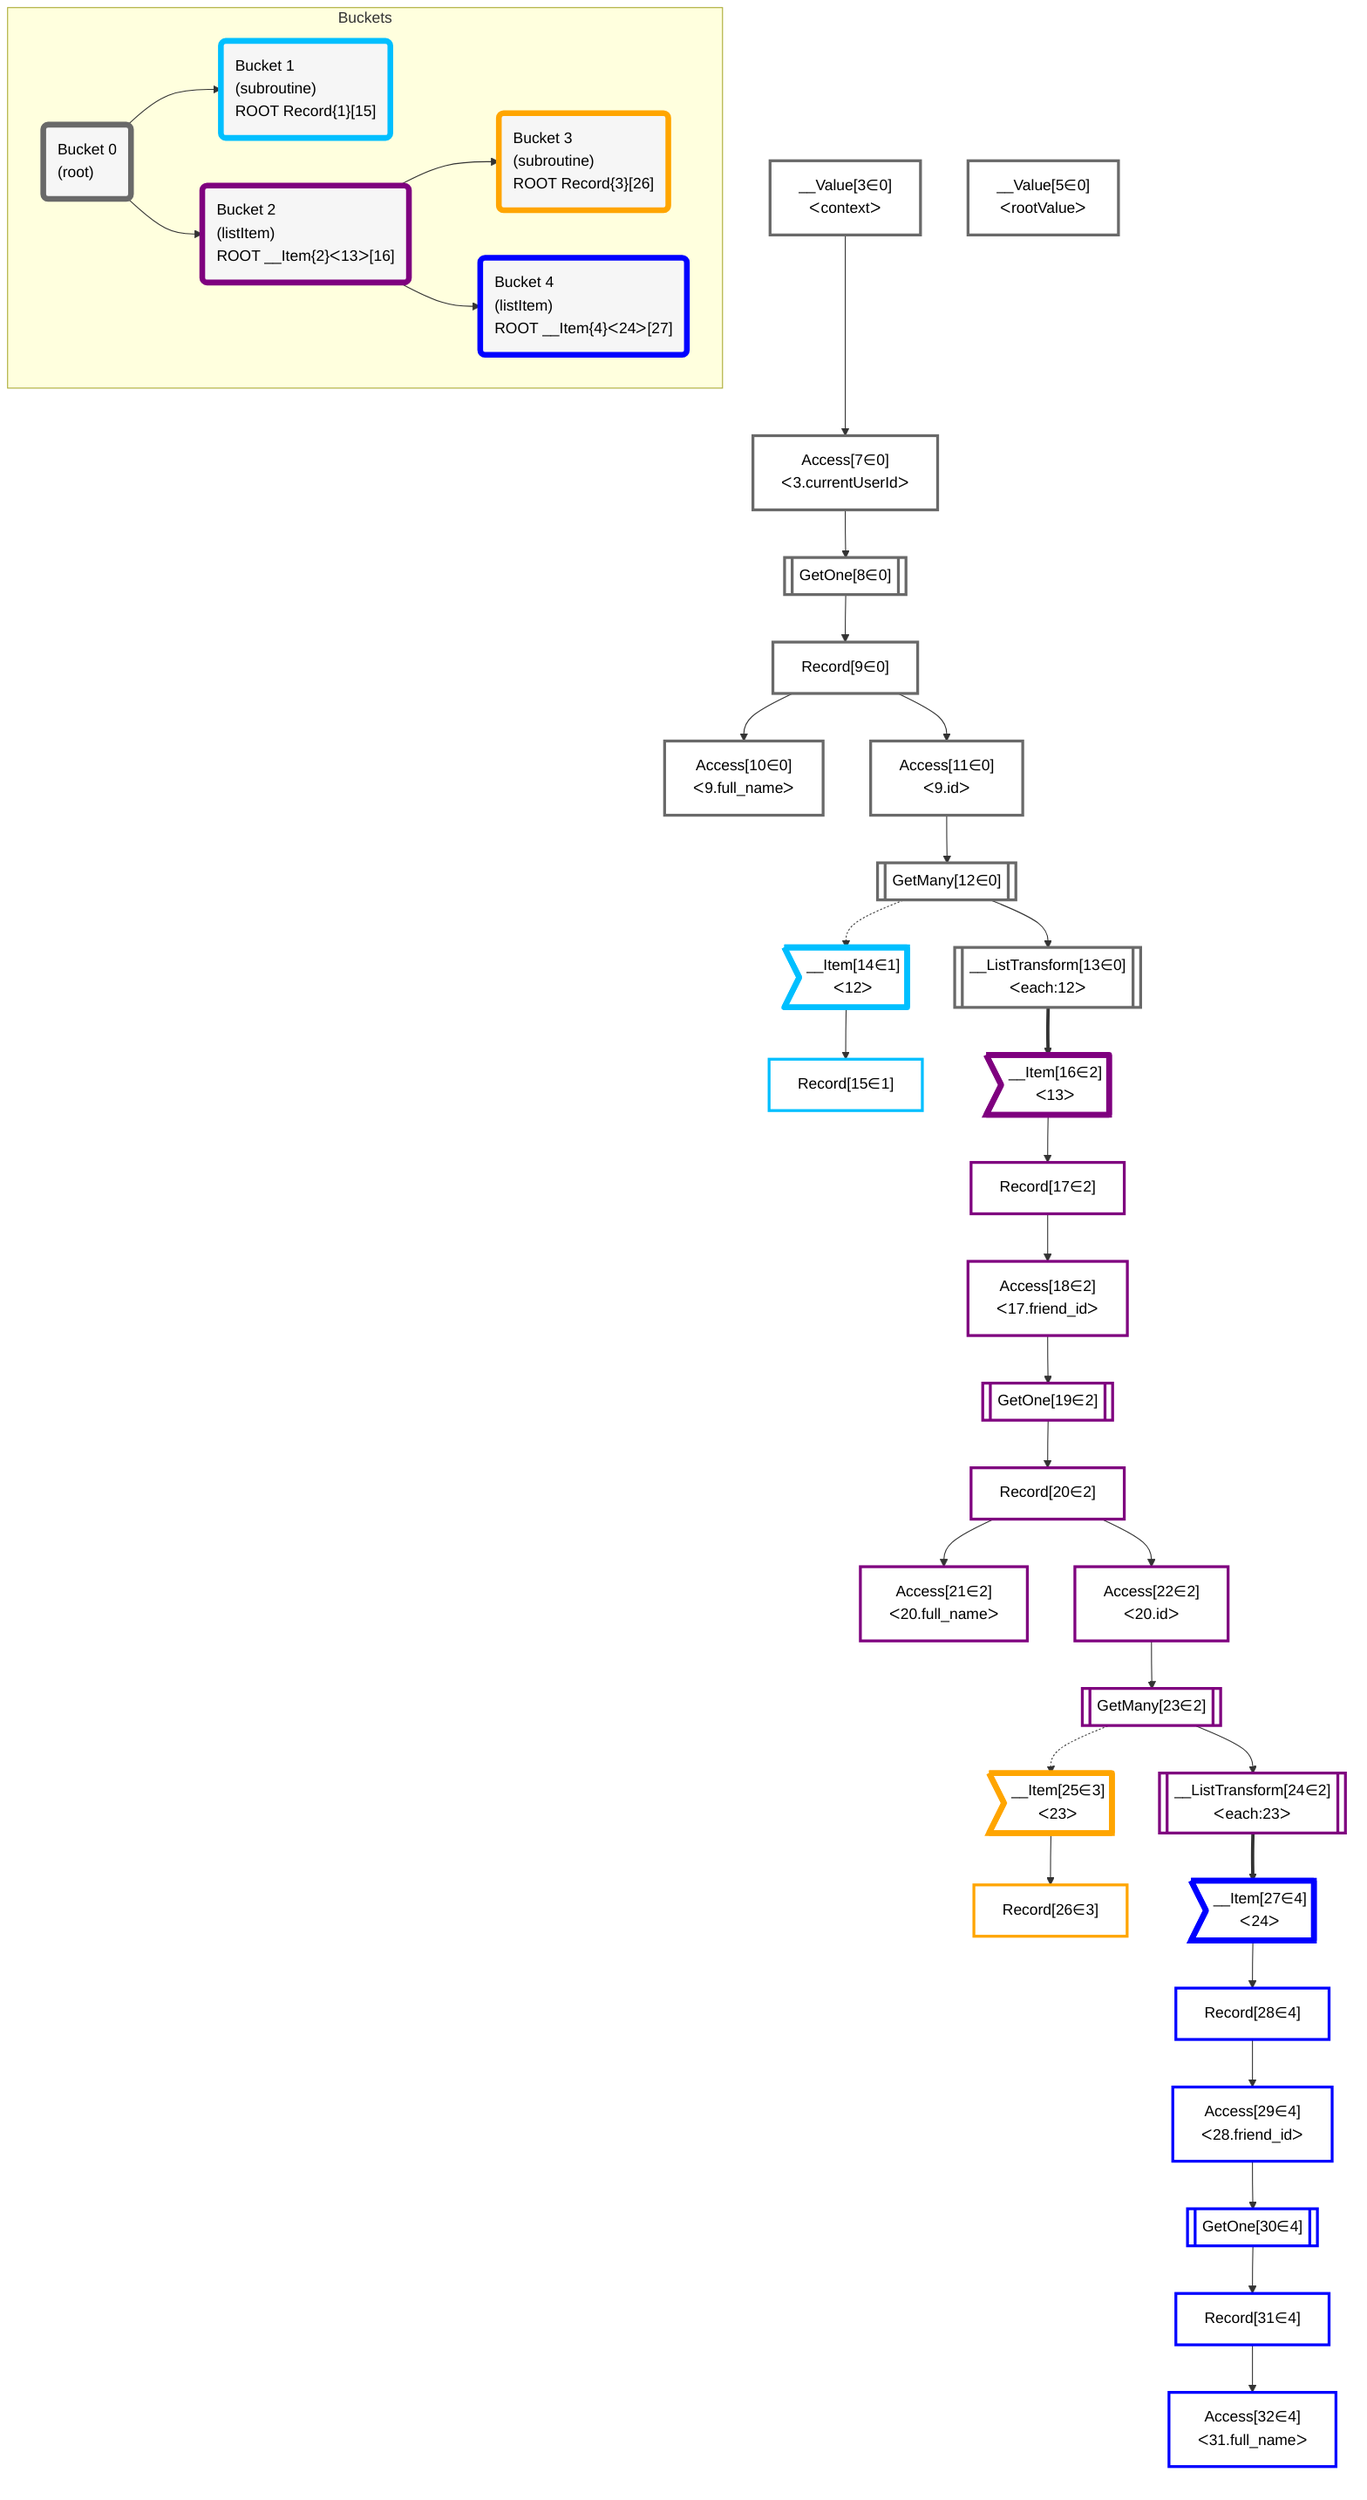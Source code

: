 flowchart TD
    classDef path fill:#eee,stroke:#000,color:#000
    classDef plan fill:#fff,stroke-width:3px,color:#000
    classDef itemplan fill:#fff,stroke-width:6px,color:#000
    classDef sideeffectplan fill:#f00,stroke-width:6px,color:#000
    classDef bucket fill:#f6f6f6,color:#000,stroke-width:6px,text-align:left


    %% define steps
    __Value3["__Value[3∈0]<br />ᐸcontextᐳ"]:::plan
    __Value5["__Value[5∈0]<br />ᐸrootValueᐳ"]:::plan
    Access7["Access[7∈0]<br />ᐸ3.currentUserIdᐳ"]:::plan
    GetOne8[["GetOne[8∈0]"]]:::plan
    Record9["Record[9∈0]"]:::plan
    Access10["Access[10∈0]<br />ᐸ9.full_nameᐳ"]:::plan
    Access11["Access[11∈0]<br />ᐸ9.idᐳ"]:::plan
    GetMany12[["GetMany[12∈0]"]]:::plan
    __ListTransform13[["__ListTransform[13∈0]<br />ᐸeach:12ᐳ"]]:::plan
    __Item14>"__Item[14∈1]<br />ᐸ12ᐳ"]:::itemplan
    Record15["Record[15∈1]"]:::plan
    __Item16>"__Item[16∈2]<br />ᐸ13ᐳ"]:::itemplan
    Record17["Record[17∈2]"]:::plan
    Access18["Access[18∈2]<br />ᐸ17.friend_idᐳ"]:::plan
    GetOne19[["GetOne[19∈2]"]]:::plan
    Record20["Record[20∈2]"]:::plan
    Access21["Access[21∈2]<br />ᐸ20.full_nameᐳ"]:::plan
    Access22["Access[22∈2]<br />ᐸ20.idᐳ"]:::plan
    GetMany23[["GetMany[23∈2]"]]:::plan
    __ListTransform24[["__ListTransform[24∈2]<br />ᐸeach:23ᐳ"]]:::plan
    __Item25>"__Item[25∈3]<br />ᐸ23ᐳ"]:::itemplan
    Record26["Record[26∈3]"]:::plan
    __Item27>"__Item[27∈4]<br />ᐸ24ᐳ"]:::itemplan
    Record28["Record[28∈4]"]:::plan
    Access29["Access[29∈4]<br />ᐸ28.friend_idᐳ"]:::plan
    GetOne30[["GetOne[30∈4]"]]:::plan
    Record31["Record[31∈4]"]:::plan
    Access32["Access[32∈4]<br />ᐸ31.full_nameᐳ"]:::plan

    %% plan dependencies
    __Value3 --> Access7
    Access7 --> GetOne8
    GetOne8 --> Record9
    Record9 --> Access10
    Record9 --> Access11
    Access11 --> GetMany12
    GetMany12 --> __ListTransform13
    GetMany12 -.-> __Item14
    __Item14 --> Record15
    __ListTransform13 ==> __Item16
    __Item16 --> Record17
    Record17 --> Access18
    Access18 --> GetOne19
    GetOne19 --> Record20
    Record20 --> Access21
    Record20 --> Access22
    Access22 --> GetMany23
    GetMany23 --> __ListTransform24
    GetMany23 -.-> __Item25
    __Item25 --> Record26
    __ListTransform24 ==> __Item27
    __Item27 --> Record28
    Record28 --> Access29
    Access29 --> GetOne30
    GetOne30 --> Record31
    Record31 --> Access32

    subgraph Buckets
    Bucket0("Bucket 0<br />(root)"):::bucket
    classDef bucket0 stroke:#696969
    class Bucket0,__Value3,__Value5,Access7,GetOne8,Record9,Access10,Access11,GetMany12,__ListTransform13 bucket0
    Bucket1("Bucket 1<br />(subroutine)<br />ROOT Record{1}[15]"):::bucket
    classDef bucket1 stroke:#00bfff
    class Bucket1,__Item14,Record15 bucket1
    Bucket2("Bucket 2<br />(listItem)<br />ROOT __Item{2}ᐸ13ᐳ[16]"):::bucket
    classDef bucket2 stroke:#7f007f
    class Bucket2,__Item16,Record17,Access18,GetOne19,Record20,Access21,Access22,GetMany23,__ListTransform24 bucket2
    Bucket3("Bucket 3<br />(subroutine)<br />ROOT Record{3}[26]"):::bucket
    classDef bucket3 stroke:#ffa500
    class Bucket3,__Item25,Record26 bucket3
    Bucket4("Bucket 4<br />(listItem)<br />ROOT __Item{4}ᐸ24ᐳ[27]"):::bucket
    classDef bucket4 stroke:#0000ff
    class Bucket4,__Item27,Record28,Access29,GetOne30,Record31,Access32 bucket4
    Bucket0 --> Bucket1 & Bucket2
    Bucket2 --> Bucket3 & Bucket4
    end